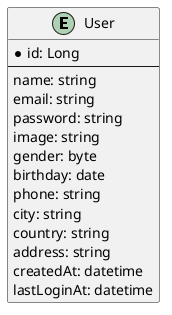 @startuml

skinparam linetype ortho

left to right direction

entity "User" as User {
    *id: Long
    ---
    name: string
    email: string
    password: string
    image: string
    gender: byte
    birthday: date
    phone: string
    city: string
    country: string
    address: string
    createdAt: datetime
    lastLoginAt: datetime
}

@enduml